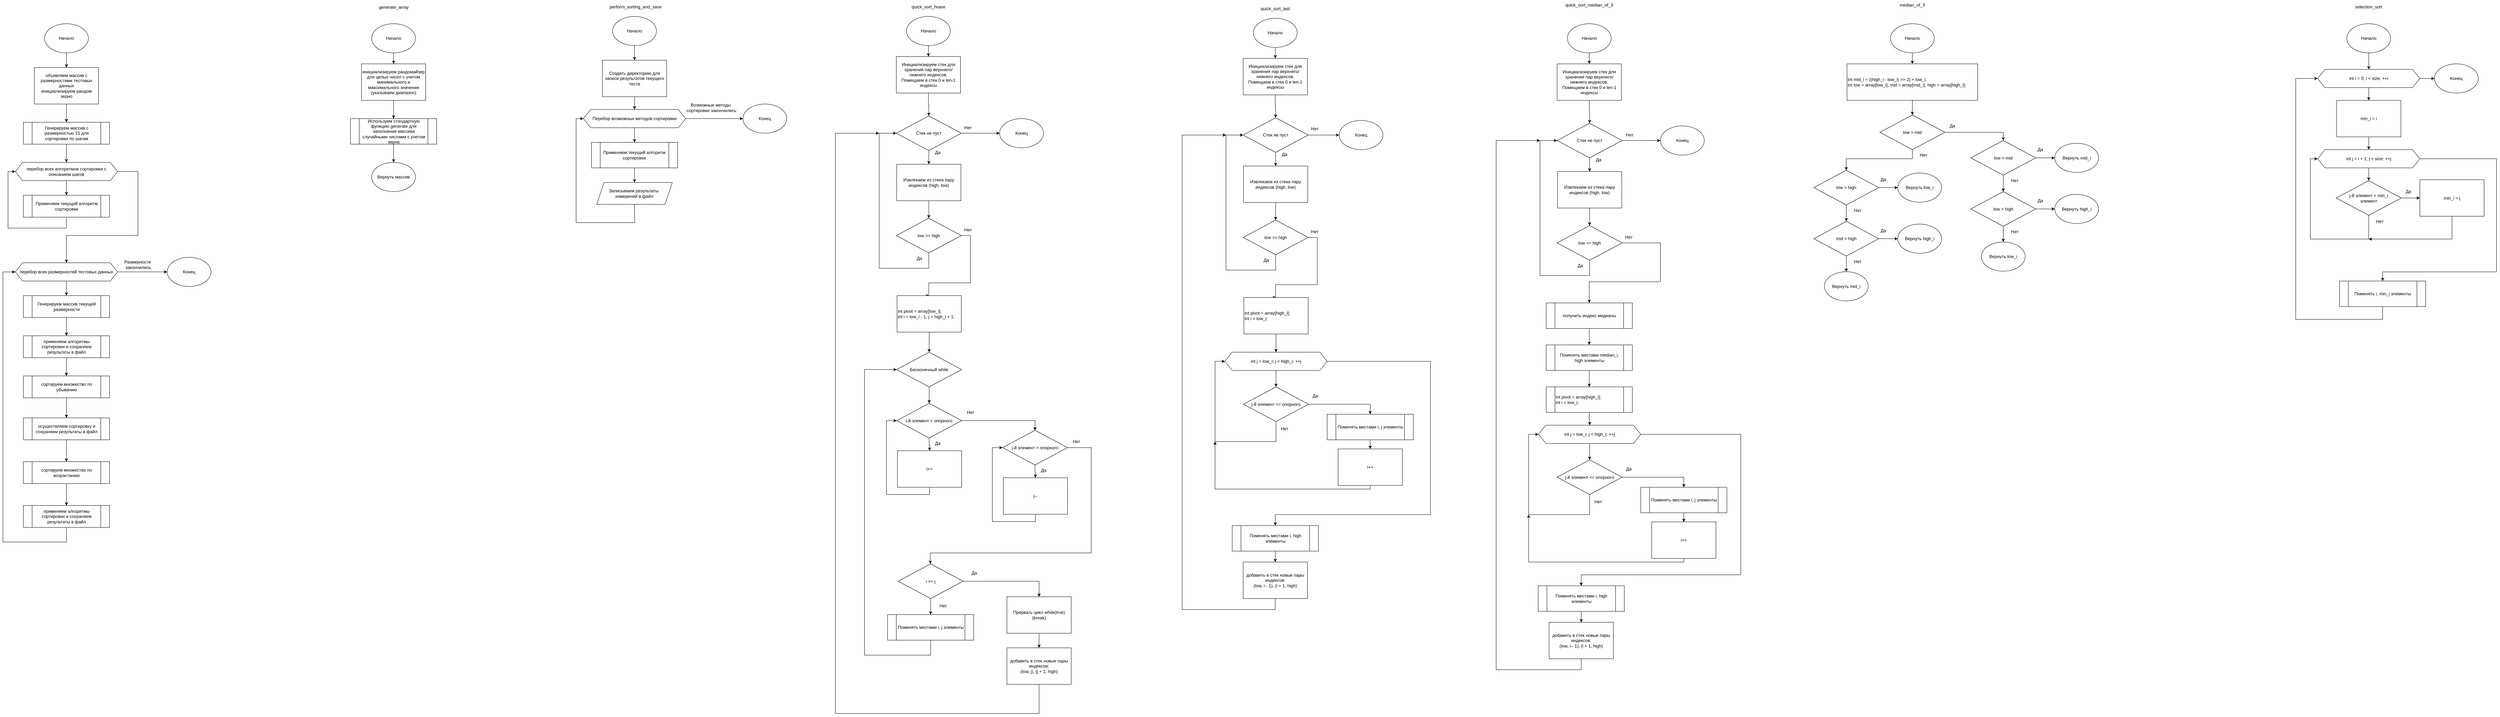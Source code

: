 <mxfile version="24.8.4">
  <diagram name="Страница — 1" id="8St4k04jl7ZQK03nlDWy">
    <mxGraphModel dx="1936" dy="1101" grid="1" gridSize="10" guides="1" tooltips="1" connect="1" arrows="1" fold="1" page="1" pageScale="1" pageWidth="827" pageHeight="1169" math="0" shadow="0">
      <root>
        <mxCell id="0" />
        <mxCell id="1" parent="0" />
        <mxCell id="-J7KAMG5AFS08Yon-naJ-1" value="" style="edgeStyle=orthogonalEdgeStyle;rounded=0;orthogonalLoop=1;jettySize=auto;html=1;" parent="1" source="-J7KAMG5AFS08Yon-naJ-2" target="-J7KAMG5AFS08Yon-naJ-4" edge="1">
          <mxGeometry relative="1" as="geometry" />
        </mxCell>
        <mxCell id="-J7KAMG5AFS08Yon-naJ-2" value="Начало" style="ellipse;whiteSpace=wrap;html=1;" parent="1" vertex="1">
          <mxGeometry x="354" y="100" width="120" height="80" as="geometry" />
        </mxCell>
        <mxCell id="-J7KAMG5AFS08Yon-naJ-21" value="" style="edgeStyle=orthogonalEdgeStyle;rounded=0;orthogonalLoop=1;jettySize=auto;html=1;" parent="1" source="-J7KAMG5AFS08Yon-naJ-4" target="-J7KAMG5AFS08Yon-naJ-19" edge="1">
          <mxGeometry relative="1" as="geometry" />
        </mxCell>
        <mxCell id="-J7KAMG5AFS08Yon-naJ-4" value="объявляем массив с размерностями тестовых данных&lt;div&gt;инициализируем рандом зерно&lt;/div&gt;" style="rounded=0;whiteSpace=wrap;html=1;" parent="1" vertex="1">
          <mxGeometry x="326" y="220" width="176" height="100" as="geometry" />
        </mxCell>
        <mxCell id="-J7KAMG5AFS08Yon-naJ-5" value="" style="edgeStyle=orthogonalEdgeStyle;rounded=0;orthogonalLoop=1;jettySize=auto;html=1;" parent="1" source="-J7KAMG5AFS08Yon-naJ-7" target="-J7KAMG5AFS08Yon-naJ-9" edge="1">
          <mxGeometry relative="1" as="geometry" />
        </mxCell>
        <mxCell id="-J7KAMG5AFS08Yon-naJ-6" style="edgeStyle=orthogonalEdgeStyle;rounded=0;orthogonalLoop=1;jettySize=auto;html=1;" parent="1" source="-J7KAMG5AFS08Yon-naJ-7" target="-J7KAMG5AFS08Yon-naJ-16" edge="1">
          <mxGeometry relative="1" as="geometry" />
        </mxCell>
        <mxCell id="-J7KAMG5AFS08Yon-naJ-7" value="перебор всех размерностей тестовых данных" style="shape=hexagon;perimeter=hexagonPerimeter2;whiteSpace=wrap;html=1;fixedSize=1;" parent="1" vertex="1">
          <mxGeometry x="274" y="755" width="280" height="50" as="geometry" />
        </mxCell>
        <mxCell id="-J7KAMG5AFS08Yon-naJ-8" value="" style="edgeStyle=orthogonalEdgeStyle;rounded=0;orthogonalLoop=1;jettySize=auto;html=1;" parent="1" source="-J7KAMG5AFS08Yon-naJ-9" target="-J7KAMG5AFS08Yon-naJ-11" edge="1">
          <mxGeometry relative="1" as="geometry" />
        </mxCell>
        <mxCell id="-J7KAMG5AFS08Yon-naJ-9" value="Генерируем массив текущей размерности" style="shape=process;whiteSpace=wrap;html=1;backgroundOutline=1;" parent="1" vertex="1">
          <mxGeometry x="296" y="845" width="236" height="60" as="geometry" />
        </mxCell>
        <mxCell id="-J7KAMG5AFS08Yon-naJ-10" value="" style="edgeStyle=orthogonalEdgeStyle;rounded=0;orthogonalLoop=1;jettySize=auto;html=1;" parent="1" source="-J7KAMG5AFS08Yon-naJ-11" target="-J7KAMG5AFS08Yon-naJ-13" edge="1">
          <mxGeometry relative="1" as="geometry" />
        </mxCell>
        <mxCell id="-J7KAMG5AFS08Yon-naJ-11" value="применяем алгоритмы сортировки и сохраняем результаты в файл" style="shape=process;whiteSpace=wrap;html=1;backgroundOutline=1;" parent="1" vertex="1">
          <mxGeometry x="296" y="955" width="236" height="60" as="geometry" />
        </mxCell>
        <mxCell id="-J7KAMG5AFS08Yon-naJ-30" value="" style="edgeStyle=orthogonalEdgeStyle;rounded=0;orthogonalLoop=1;jettySize=auto;html=1;" parent="1" source="-J7KAMG5AFS08Yon-naJ-13" target="-J7KAMG5AFS08Yon-naJ-28" edge="1">
          <mxGeometry relative="1" as="geometry" />
        </mxCell>
        <mxCell id="-J7KAMG5AFS08Yon-naJ-13" value="сортируем множество по убыванию" style="shape=process;whiteSpace=wrap;html=1;backgroundOutline=1;" parent="1" vertex="1">
          <mxGeometry x="296" y="1065" width="236" height="60" as="geometry" />
        </mxCell>
        <mxCell id="-J7KAMG5AFS08Yon-naJ-16" value="Конец" style="ellipse;whiteSpace=wrap;html=1;" parent="1" vertex="1">
          <mxGeometry x="690" y="740" width="120" height="80" as="geometry" />
        </mxCell>
        <mxCell id="-J7KAMG5AFS08Yon-naJ-17" value="Размерности&amp;nbsp;&lt;div&gt;закончились&lt;/div&gt;" style="text;html=1;align=center;verticalAlign=middle;resizable=0;points=[];autosize=1;strokeColor=none;fillColor=none;" parent="1" vertex="1">
          <mxGeometry x="560" y="740" width="100" height="40" as="geometry" />
        </mxCell>
        <mxCell id="-J7KAMG5AFS08Yon-naJ-23" value="" style="edgeStyle=orthogonalEdgeStyle;rounded=0;orthogonalLoop=1;jettySize=auto;html=1;" parent="1" source="-J7KAMG5AFS08Yon-naJ-19" target="-J7KAMG5AFS08Yon-naJ-22" edge="1">
          <mxGeometry relative="1" as="geometry" />
        </mxCell>
        <mxCell id="-J7KAMG5AFS08Yon-naJ-19" value="Генерируем массив c размерностью 15 для сортировки по шагам" style="shape=process;whiteSpace=wrap;html=1;backgroundOutline=1;" parent="1" vertex="1">
          <mxGeometry x="296" y="370" width="236" height="60" as="geometry" />
        </mxCell>
        <mxCell id="-J7KAMG5AFS08Yon-naJ-25" value="" style="edgeStyle=orthogonalEdgeStyle;rounded=0;orthogonalLoop=1;jettySize=auto;html=1;" parent="1" source="-J7KAMG5AFS08Yon-naJ-22" target="-J7KAMG5AFS08Yon-naJ-24" edge="1">
          <mxGeometry relative="1" as="geometry" />
        </mxCell>
        <mxCell id="-J7KAMG5AFS08Yon-naJ-27" style="edgeStyle=orthogonalEdgeStyle;rounded=0;orthogonalLoop=1;jettySize=auto;html=1;entryX=0.5;entryY=0;entryDx=0;entryDy=0;" parent="1" source="-J7KAMG5AFS08Yon-naJ-22" target="-J7KAMG5AFS08Yon-naJ-7" edge="1">
          <mxGeometry relative="1" as="geometry">
            <Array as="points">
              <mxPoint x="610" y="505" />
              <mxPoint x="610" y="680" />
              <mxPoint x="414" y="680" />
              <mxPoint x="414" y="755" />
            </Array>
          </mxGeometry>
        </mxCell>
        <mxCell id="-J7KAMG5AFS08Yon-naJ-22" value="перебор всех алгоритмов сортировки с описанием шагов" style="shape=hexagon;perimeter=hexagonPerimeter2;whiteSpace=wrap;html=1;fixedSize=1;" parent="1" vertex="1">
          <mxGeometry x="274" y="480" width="280" height="50" as="geometry" />
        </mxCell>
        <mxCell id="-J7KAMG5AFS08Yon-naJ-26" style="edgeStyle=orthogonalEdgeStyle;rounded=0;orthogonalLoop=1;jettySize=auto;html=1;entryX=0;entryY=0.5;entryDx=0;entryDy=0;" parent="1" source="-J7KAMG5AFS08Yon-naJ-24" target="-J7KAMG5AFS08Yon-naJ-22" edge="1">
          <mxGeometry relative="1" as="geometry">
            <Array as="points">
              <mxPoint x="414" y="660" />
              <mxPoint x="254" y="660" />
              <mxPoint x="254" y="505" />
            </Array>
          </mxGeometry>
        </mxCell>
        <mxCell id="-J7KAMG5AFS08Yon-naJ-24" value="Применяем текущий алгоритм сортировки" style="shape=process;whiteSpace=wrap;html=1;backgroundOutline=1;" parent="1" vertex="1">
          <mxGeometry x="296" y="570" width="236" height="60" as="geometry" />
        </mxCell>
        <mxCell id="-J7KAMG5AFS08Yon-naJ-32" value="" style="edgeStyle=orthogonalEdgeStyle;rounded=0;orthogonalLoop=1;jettySize=auto;html=1;" parent="1" source="-J7KAMG5AFS08Yon-naJ-28" target="-J7KAMG5AFS08Yon-naJ-29" edge="1">
          <mxGeometry relative="1" as="geometry" />
        </mxCell>
        <mxCell id="-J7KAMG5AFS08Yon-naJ-28" value="осуществляем сортировку и сохраняем результаты в файл" style="shape=process;whiteSpace=wrap;html=1;backgroundOutline=1;" parent="1" vertex="1">
          <mxGeometry x="296" y="1180" width="236" height="60" as="geometry" />
        </mxCell>
        <mxCell id="-J7KAMG5AFS08Yon-naJ-34" value="" style="edgeStyle=orthogonalEdgeStyle;rounded=0;orthogonalLoop=1;jettySize=auto;html=1;" parent="1" source="-J7KAMG5AFS08Yon-naJ-29" target="-J7KAMG5AFS08Yon-naJ-33" edge="1">
          <mxGeometry relative="1" as="geometry" />
        </mxCell>
        <mxCell id="-J7KAMG5AFS08Yon-naJ-29" value="сортируем множество по возрастанию" style="shape=process;whiteSpace=wrap;html=1;backgroundOutline=1;" parent="1" vertex="1">
          <mxGeometry x="296" y="1300" width="236" height="60" as="geometry" />
        </mxCell>
        <mxCell id="-J7KAMG5AFS08Yon-naJ-35" style="edgeStyle=orthogonalEdgeStyle;rounded=0;orthogonalLoop=1;jettySize=auto;html=1;entryX=0;entryY=0.5;entryDx=0;entryDy=0;" parent="1" source="-J7KAMG5AFS08Yon-naJ-33" target="-J7KAMG5AFS08Yon-naJ-7" edge="1">
          <mxGeometry relative="1" as="geometry">
            <Array as="points">
              <mxPoint x="414" y="1520" />
              <mxPoint x="240" y="1520" />
              <mxPoint x="240" y="780" />
            </Array>
          </mxGeometry>
        </mxCell>
        <mxCell id="-J7KAMG5AFS08Yon-naJ-33" value="применяем алгоритмы сортировки и сохраняем результаты в файл" style="shape=process;whiteSpace=wrap;html=1;backgroundOutline=1;" parent="1" vertex="1">
          <mxGeometry x="296" y="1420" width="236" height="60" as="geometry" />
        </mxCell>
        <mxCell id="wjAHZ8HdF4BPP9_hHngu-1" value="" style="edgeStyle=orthogonalEdgeStyle;rounded=0;orthogonalLoop=1;jettySize=auto;html=1;" parent="1" source="wjAHZ8HdF4BPP9_hHngu-2" target="wjAHZ8HdF4BPP9_hHngu-5" edge="1">
          <mxGeometry relative="1" as="geometry" />
        </mxCell>
        <mxCell id="wjAHZ8HdF4BPP9_hHngu-2" value="Начало" style="ellipse;whiteSpace=wrap;html=1;" parent="1" vertex="1">
          <mxGeometry x="1250" y="100" width="120" height="80" as="geometry" />
        </mxCell>
        <mxCell id="wjAHZ8HdF4BPP9_hHngu-3" value="generate_array" style="text;html=1;align=center;verticalAlign=middle;resizable=0;points=[];autosize=1;strokeColor=none;fillColor=none;" parent="1" vertex="1">
          <mxGeometry x="1260" y="40" width="100" height="30" as="geometry" />
        </mxCell>
        <mxCell id="wjAHZ8HdF4BPP9_hHngu-4" value="" style="edgeStyle=orthogonalEdgeStyle;rounded=0;orthogonalLoop=1;jettySize=auto;html=1;" parent="1" source="wjAHZ8HdF4BPP9_hHngu-5" target="wjAHZ8HdF4BPP9_hHngu-7" edge="1">
          <mxGeometry relative="1" as="geometry" />
        </mxCell>
        <mxCell id="wjAHZ8HdF4BPP9_hHngu-5" value="инициализируем рандомайзер для целых чисел с учетом минимального и максимального значения (указываем диапазон)" style="rounded=0;whiteSpace=wrap;html=1;" parent="1" vertex="1">
          <mxGeometry x="1222" y="210" width="176" height="100" as="geometry" />
        </mxCell>
        <mxCell id="wjAHZ8HdF4BPP9_hHngu-6" value="" style="edgeStyle=orthogonalEdgeStyle;rounded=0;orthogonalLoop=1;jettySize=auto;html=1;" parent="1" source="wjAHZ8HdF4BPP9_hHngu-7" target="wjAHZ8HdF4BPP9_hHngu-8" edge="1">
          <mxGeometry relative="1" as="geometry" />
        </mxCell>
        <mxCell id="wjAHZ8HdF4BPP9_hHngu-7" value="Используем стандартную функцию generate для заполнения массива случайными числами с учетом зерна" style="shape=process;whiteSpace=wrap;html=1;backgroundOutline=1;" parent="1" vertex="1">
          <mxGeometry x="1192" y="360" width="236" height="70" as="geometry" />
        </mxCell>
        <mxCell id="wjAHZ8HdF4BPP9_hHngu-8" value="Вернуть массив" style="ellipse;whiteSpace=wrap;html=1;" parent="1" vertex="1">
          <mxGeometry x="1250" y="480" width="120" height="80" as="geometry" />
        </mxCell>
        <mxCell id="wjAHZ8HdF4BPP9_hHngu-35" value="" style="edgeStyle=orthogonalEdgeStyle;rounded=0;orthogonalLoop=1;jettySize=auto;html=1;" parent="1" source="wjAHZ8HdF4BPP9_hHngu-10" target="wjAHZ8HdF4BPP9_hHngu-15" edge="1">
          <mxGeometry relative="1" as="geometry" />
        </mxCell>
        <mxCell id="wjAHZ8HdF4BPP9_hHngu-10" value="Начало" style="ellipse;whiteSpace=wrap;html=1;" parent="1" vertex="1">
          <mxGeometry x="1909.96" y="80" width="120" height="80" as="geometry" />
        </mxCell>
        <mxCell id="wjAHZ8HdF4BPP9_hHngu-11" value="perform_sorting_and_save" style="text;whiteSpace=wrap;align=center;" parent="1" vertex="1">
          <mxGeometry x="1878" y="40" width="190" height="40" as="geometry" />
        </mxCell>
        <mxCell id="wjAHZ8HdF4BPP9_hHngu-14" value="" style="edgeStyle=orthogonalEdgeStyle;rounded=0;orthogonalLoop=1;jettySize=auto;html=1;" parent="1" source="wjAHZ8HdF4BPP9_hHngu-15" target="wjAHZ8HdF4BPP9_hHngu-18" edge="1">
          <mxGeometry relative="1" as="geometry" />
        </mxCell>
        <mxCell id="wjAHZ8HdF4BPP9_hHngu-15" value="Создать директорию для записи результатов текущего теста" style="rounded=0;whiteSpace=wrap;html=1;" parent="1" vertex="1">
          <mxGeometry x="1881.96" y="200" width="176" height="100" as="geometry" />
        </mxCell>
        <mxCell id="wjAHZ8HdF4BPP9_hHngu-17" style="edgeStyle=orthogonalEdgeStyle;rounded=0;orthogonalLoop=1;jettySize=auto;html=1;" parent="1" source="wjAHZ8HdF4BPP9_hHngu-18" target="wjAHZ8HdF4BPP9_hHngu-31" edge="1">
          <mxGeometry relative="1" as="geometry" />
        </mxCell>
        <mxCell id="wjAHZ8HdF4BPP9_hHngu-33" value="" style="edgeStyle=orthogonalEdgeStyle;rounded=0;orthogonalLoop=1;jettySize=auto;html=1;" parent="1" source="wjAHZ8HdF4BPP9_hHngu-18" target="wjAHZ8HdF4BPP9_hHngu-27" edge="1">
          <mxGeometry relative="1" as="geometry" />
        </mxCell>
        <mxCell id="wjAHZ8HdF4BPP9_hHngu-18" value="Перебор возможных методов сортировки" style="shape=hexagon;perimeter=hexagonPerimeter2;whiteSpace=wrap;html=1;fixedSize=1;" parent="1" vertex="1">
          <mxGeometry x="1829.96" y="335" width="280" height="50" as="geometry" />
        </mxCell>
        <mxCell id="wjAHZ8HdF4BPP9_hHngu-26" value="" style="edgeStyle=orthogonalEdgeStyle;rounded=0;orthogonalLoop=1;jettySize=auto;html=1;" parent="1" source="wjAHZ8HdF4BPP9_hHngu-27" target="wjAHZ8HdF4BPP9_hHngu-29" edge="1">
          <mxGeometry relative="1" as="geometry" />
        </mxCell>
        <mxCell id="wjAHZ8HdF4BPP9_hHngu-27" value="Применяем текущий алгоритм сортировки" style="shape=process;whiteSpace=wrap;html=1;backgroundOutline=1;" parent="1" vertex="1">
          <mxGeometry x="1851.96" y="425" width="236" height="70" as="geometry" />
        </mxCell>
        <mxCell id="wjAHZ8HdF4BPP9_hHngu-34" style="edgeStyle=orthogonalEdgeStyle;rounded=0;orthogonalLoop=1;jettySize=auto;html=1;entryX=0;entryY=0.5;entryDx=0;entryDy=0;" parent="1" source="wjAHZ8HdF4BPP9_hHngu-29" target="wjAHZ8HdF4BPP9_hHngu-18" edge="1">
          <mxGeometry relative="1" as="geometry">
            <Array as="points">
              <mxPoint x="1969.96" y="645" />
              <mxPoint x="1809.96" y="645" />
              <mxPoint x="1809.96" y="360" />
            </Array>
          </mxGeometry>
        </mxCell>
        <mxCell id="wjAHZ8HdF4BPP9_hHngu-29" value="Записываем результаты&amp;nbsp;&lt;div&gt;измерений в файл&lt;br&gt;&lt;/div&gt;" style="shape=parallelogram;perimeter=parallelogramPerimeter;whiteSpace=wrap;html=1;fixedSize=1;" parent="1" vertex="1">
          <mxGeometry x="1866.46" y="535" width="207" height="60" as="geometry" />
        </mxCell>
        <mxCell id="wjAHZ8HdF4BPP9_hHngu-31" value="Конец" style="ellipse;whiteSpace=wrap;html=1;" parent="1" vertex="1">
          <mxGeometry x="2266.96" y="320" width="120" height="80" as="geometry" />
        </mxCell>
        <mxCell id="wjAHZ8HdF4BPP9_hHngu-32" value="Возможные методы&amp;nbsp;&lt;div&gt;сортировки закончились&lt;/div&gt;" style="text;html=1;align=center;verticalAlign=middle;resizable=0;points=[];autosize=1;strokeColor=none;fillColor=none;" parent="1" vertex="1">
          <mxGeometry x="2100" y="310" width="160" height="40" as="geometry" />
        </mxCell>
        <mxCell id="wjAHZ8HdF4BPP9_hHngu-43" value="quick_sort_hoare" style="text;whiteSpace=wrap;align=center;" parent="1" vertex="1">
          <mxGeometry x="2680" y="40" width="190" height="40" as="geometry" />
        </mxCell>
        <mxCell id="wjAHZ8HdF4BPP9_hHngu-47" value="" style="edgeStyle=orthogonalEdgeStyle;rounded=0;orthogonalLoop=1;jettySize=auto;html=1;" parent="1" source="wjAHZ8HdF4BPP9_hHngu-44" target="wjAHZ8HdF4BPP9_hHngu-45" edge="1">
          <mxGeometry relative="1" as="geometry" />
        </mxCell>
        <mxCell id="wjAHZ8HdF4BPP9_hHngu-44" value="Начало" style="ellipse;whiteSpace=wrap;html=1;" parent="1" vertex="1">
          <mxGeometry x="2715" y="80" width="120" height="80" as="geometry" />
        </mxCell>
        <mxCell id="wjAHZ8HdF4BPP9_hHngu-49" value="" style="edgeStyle=orthogonalEdgeStyle;rounded=0;orthogonalLoop=1;jettySize=auto;html=1;" parent="1" source="wjAHZ8HdF4BPP9_hHngu-45" target="wjAHZ8HdF4BPP9_hHngu-48" edge="1">
          <mxGeometry relative="1" as="geometry" />
        </mxCell>
        <mxCell id="wjAHZ8HdF4BPP9_hHngu-45" value="Инициализируем стек для хранения пар верхнего/нижнего индексов.&lt;div&gt;Помещаем в стек 0 и len-1 индексы&lt;/div&gt;" style="rounded=0;whiteSpace=wrap;html=1;" parent="1" vertex="1">
          <mxGeometry x="2687" y="190" width="176" height="100" as="geometry" />
        </mxCell>
        <mxCell id="wjAHZ8HdF4BPP9_hHngu-51" value="" style="edgeStyle=orthogonalEdgeStyle;rounded=0;orthogonalLoop=1;jettySize=auto;html=1;" parent="1" source="wjAHZ8HdF4BPP9_hHngu-48" target="wjAHZ8HdF4BPP9_hHngu-50" edge="1">
          <mxGeometry relative="1" as="geometry" />
        </mxCell>
        <mxCell id="wjAHZ8HdF4BPP9_hHngu-207" value="" style="edgeStyle=orthogonalEdgeStyle;rounded=0;orthogonalLoop=1;jettySize=auto;html=1;" parent="1" source="wjAHZ8HdF4BPP9_hHngu-48" target="wjAHZ8HdF4BPP9_hHngu-206" edge="1">
          <mxGeometry relative="1" as="geometry" />
        </mxCell>
        <mxCell id="wjAHZ8HdF4BPP9_hHngu-48" value="Стек не пуст" style="rhombus;whiteSpace=wrap;html=1;" parent="1" vertex="1">
          <mxGeometry x="2687" y="352.5" width="178" height="95" as="geometry" />
        </mxCell>
        <mxCell id="wjAHZ8HdF4BPP9_hHngu-55" value="" style="edgeStyle=orthogonalEdgeStyle;rounded=0;orthogonalLoop=1;jettySize=auto;html=1;" parent="1" source="wjAHZ8HdF4BPP9_hHngu-50" target="wjAHZ8HdF4BPP9_hHngu-52" edge="1">
          <mxGeometry relative="1" as="geometry" />
        </mxCell>
        <mxCell id="wjAHZ8HdF4BPP9_hHngu-50" value="Извлекаем из стека пару индексов (high, low)" style="rounded=0;whiteSpace=wrap;html=1;" parent="1" vertex="1">
          <mxGeometry x="2688" y="485" width="176" height="100" as="geometry" />
        </mxCell>
        <mxCell id="wjAHZ8HdF4BPP9_hHngu-53" style="edgeStyle=orthogonalEdgeStyle;rounded=0;orthogonalLoop=1;jettySize=auto;html=1;entryX=0;entryY=0.5;entryDx=0;entryDy=0;" parent="1" source="wjAHZ8HdF4BPP9_hHngu-52" target="wjAHZ8HdF4BPP9_hHngu-48" edge="1">
          <mxGeometry relative="1" as="geometry">
            <Array as="points">
              <mxPoint x="2776" y="770" />
              <mxPoint x="2640" y="770" />
              <mxPoint x="2640" y="400" />
            </Array>
          </mxGeometry>
        </mxCell>
        <mxCell id="wjAHZ8HdF4BPP9_hHngu-56" style="edgeStyle=orthogonalEdgeStyle;rounded=0;orthogonalLoop=1;jettySize=auto;html=1;entryX=0.5;entryY=0;entryDx=0;entryDy=0;" parent="1" source="wjAHZ8HdF4BPP9_hHngu-52" target="wjAHZ8HdF4BPP9_hHngu-58" edge="1">
          <mxGeometry relative="1" as="geometry">
            <mxPoint x="2776" y="850" as="targetPoint" />
            <Array as="points">
              <mxPoint x="2890" y="680" />
              <mxPoint x="2890" y="810" />
              <mxPoint x="2776" y="810" />
            </Array>
          </mxGeometry>
        </mxCell>
        <mxCell id="wjAHZ8HdF4BPP9_hHngu-52" value="low &amp;gt;= high" style="rhombus;whiteSpace=wrap;html=1;" parent="1" vertex="1">
          <mxGeometry x="2687" y="633" width="178" height="95" as="geometry" />
        </mxCell>
        <mxCell id="wjAHZ8HdF4BPP9_hHngu-54" value="Да" style="text;html=1;align=center;verticalAlign=middle;resizable=0;points=[];autosize=1;strokeColor=none;fillColor=none;" parent="1" vertex="1">
          <mxGeometry x="2730" y="728" width="40" height="30" as="geometry" />
        </mxCell>
        <mxCell id="wjAHZ8HdF4BPP9_hHngu-57" value="Нет" style="text;html=1;align=center;verticalAlign=middle;resizable=0;points=[];autosize=1;strokeColor=none;fillColor=none;" parent="1" vertex="1">
          <mxGeometry x="2863" y="650" width="40" height="30" as="geometry" />
        </mxCell>
        <mxCell id="wjAHZ8HdF4BPP9_hHngu-61" value="" style="edgeStyle=orthogonalEdgeStyle;rounded=0;orthogonalLoop=1;jettySize=auto;html=1;" parent="1" source="wjAHZ8HdF4BPP9_hHngu-58" target="wjAHZ8HdF4BPP9_hHngu-60" edge="1">
          <mxGeometry relative="1" as="geometry" />
        </mxCell>
        <mxCell id="wjAHZ8HdF4BPP9_hHngu-58" value="&lt;div&gt;int pivot = array[low_i];&lt;/div&gt;&lt;div&gt;int i = low_i - 1, j = high_i + 1;&lt;/div&gt;" style="rounded=0;whiteSpace=wrap;html=1;align=left;" parent="1" vertex="1">
          <mxGeometry x="2689" y="845" width="176" height="100" as="geometry" />
        </mxCell>
        <mxCell id="wjAHZ8HdF4BPP9_hHngu-59" value="Да" style="text;html=1;align=center;verticalAlign=middle;resizable=0;points=[];autosize=1;strokeColor=none;fillColor=none;" parent="1" vertex="1">
          <mxGeometry x="2780" y="438" width="40" height="30" as="geometry" />
        </mxCell>
        <mxCell id="wjAHZ8HdF4BPP9_hHngu-68" value="" style="edgeStyle=orthogonalEdgeStyle;rounded=0;orthogonalLoop=1;jettySize=auto;html=1;" parent="1" source="wjAHZ8HdF4BPP9_hHngu-60" target="wjAHZ8HdF4BPP9_hHngu-62" edge="1">
          <mxGeometry relative="1" as="geometry" />
        </mxCell>
        <mxCell id="wjAHZ8HdF4BPP9_hHngu-60" value="Бесконечный while" style="rhombus;whiteSpace=wrap;html=1;" parent="1" vertex="1">
          <mxGeometry x="2688" y="1000" width="178" height="95" as="geometry" />
        </mxCell>
        <mxCell id="wjAHZ8HdF4BPP9_hHngu-65" value="" style="edgeStyle=orthogonalEdgeStyle;rounded=0;orthogonalLoop=1;jettySize=auto;html=1;" parent="1" source="wjAHZ8HdF4BPP9_hHngu-62" target="wjAHZ8HdF4BPP9_hHngu-64" edge="1">
          <mxGeometry relative="1" as="geometry" />
        </mxCell>
        <mxCell id="wjAHZ8HdF4BPP9_hHngu-75" style="edgeStyle=orthogonalEdgeStyle;rounded=0;orthogonalLoop=1;jettySize=auto;html=1;entryX=0.5;entryY=0;entryDx=0;entryDy=0;" parent="1" source="wjAHZ8HdF4BPP9_hHngu-62" target="wjAHZ8HdF4BPP9_hHngu-71" edge="1">
          <mxGeometry relative="1" as="geometry" />
        </mxCell>
        <mxCell id="wjAHZ8HdF4BPP9_hHngu-62" value="i-й элемент &amp;lt; опорного" style="rhombus;whiteSpace=wrap;html=1;" parent="1" vertex="1">
          <mxGeometry x="2688" y="1140" width="178" height="95" as="geometry" />
        </mxCell>
        <mxCell id="wjAHZ8HdF4BPP9_hHngu-66" style="edgeStyle=orthogonalEdgeStyle;rounded=0;orthogonalLoop=1;jettySize=auto;html=1;entryX=0;entryY=0.5;entryDx=0;entryDy=0;" parent="1" source="wjAHZ8HdF4BPP9_hHngu-64" target="wjAHZ8HdF4BPP9_hHngu-62" edge="1">
          <mxGeometry relative="1" as="geometry">
            <Array as="points">
              <mxPoint x="2778" y="1390" />
              <mxPoint x="2660" y="1390" />
              <mxPoint x="2660" y="1188" />
            </Array>
          </mxGeometry>
        </mxCell>
        <mxCell id="wjAHZ8HdF4BPP9_hHngu-64" value="i++" style="rounded=0;whiteSpace=wrap;html=1;" parent="1" vertex="1">
          <mxGeometry x="2690" y="1270" width="176" height="100" as="geometry" />
        </mxCell>
        <mxCell id="wjAHZ8HdF4BPP9_hHngu-67" value="Да" style="text;html=1;align=center;verticalAlign=middle;resizable=0;points=[];autosize=1;strokeColor=none;fillColor=none;" parent="1" vertex="1">
          <mxGeometry x="2780" y="1235" width="40" height="30" as="geometry" />
        </mxCell>
        <mxCell id="wjAHZ8HdF4BPP9_hHngu-70" value="" style="edgeStyle=orthogonalEdgeStyle;rounded=0;orthogonalLoop=1;jettySize=auto;html=1;" parent="1" source="wjAHZ8HdF4BPP9_hHngu-71" target="wjAHZ8HdF4BPP9_hHngu-73" edge="1">
          <mxGeometry relative="1" as="geometry" />
        </mxCell>
        <mxCell id="wjAHZ8HdF4BPP9_hHngu-78" style="edgeStyle=orthogonalEdgeStyle;rounded=0;orthogonalLoop=1;jettySize=auto;html=1;" parent="1" source="wjAHZ8HdF4BPP9_hHngu-71" edge="1">
          <mxGeometry relative="1" as="geometry">
            <mxPoint x="2780" y="1580" as="targetPoint" />
            <Array as="points">
              <mxPoint x="3221" y="1262" />
              <mxPoint x="3221" y="1550" />
            </Array>
          </mxGeometry>
        </mxCell>
        <mxCell id="wjAHZ8HdF4BPP9_hHngu-71" value="j-й элемент &amp;gt; опорного" style="rhombus;whiteSpace=wrap;html=1;" parent="1" vertex="1">
          <mxGeometry x="2978" y="1214" width="178" height="95" as="geometry" />
        </mxCell>
        <mxCell id="wjAHZ8HdF4BPP9_hHngu-72" style="edgeStyle=orthogonalEdgeStyle;rounded=0;orthogonalLoop=1;jettySize=auto;html=1;entryX=0;entryY=0.5;entryDx=0;entryDy=0;" parent="1" source="wjAHZ8HdF4BPP9_hHngu-73" target="wjAHZ8HdF4BPP9_hHngu-71" edge="1">
          <mxGeometry relative="1" as="geometry">
            <Array as="points">
              <mxPoint x="3068" y="1464" />
              <mxPoint x="2950" y="1464" />
              <mxPoint x="2950" y="1262" />
            </Array>
          </mxGeometry>
        </mxCell>
        <mxCell id="wjAHZ8HdF4BPP9_hHngu-73" value="j--" style="rounded=0;whiteSpace=wrap;html=1;" parent="1" vertex="1">
          <mxGeometry x="2980" y="1344" width="176" height="100" as="geometry" />
        </mxCell>
        <mxCell id="wjAHZ8HdF4BPP9_hHngu-74" value="Да" style="text;html=1;align=center;verticalAlign=middle;resizable=0;points=[];autosize=1;strokeColor=none;fillColor=none;" parent="1" vertex="1">
          <mxGeometry x="3070" y="1309" width="40" height="30" as="geometry" />
        </mxCell>
        <mxCell id="wjAHZ8HdF4BPP9_hHngu-76" value="Нет" style="text;html=1;align=center;verticalAlign=middle;resizable=0;points=[];autosize=1;strokeColor=none;fillColor=none;" parent="1" vertex="1">
          <mxGeometry x="2870" y="1150" width="40" height="30" as="geometry" />
        </mxCell>
        <mxCell id="wjAHZ8HdF4BPP9_hHngu-77" value="Нет" style="text;html=1;align=center;verticalAlign=middle;resizable=0;points=[];autosize=1;strokeColor=none;fillColor=none;" parent="1" vertex="1">
          <mxGeometry x="3160" y="1230" width="40" height="30" as="geometry" />
        </mxCell>
        <mxCell id="wjAHZ8HdF4BPP9_hHngu-81" value="" style="edgeStyle=orthogonalEdgeStyle;rounded=0;orthogonalLoop=1;jettySize=auto;html=1;entryX=0.5;entryY=0;entryDx=0;entryDy=0;" parent="1" source="wjAHZ8HdF4BPP9_hHngu-79" target="wjAHZ8HdF4BPP9_hHngu-80" edge="1">
          <mxGeometry relative="1" as="geometry" />
        </mxCell>
        <mxCell id="wjAHZ8HdF4BPP9_hHngu-85" value="" style="edgeStyle=orthogonalEdgeStyle;rounded=0;orthogonalLoop=1;jettySize=auto;html=1;" parent="1" source="wjAHZ8HdF4BPP9_hHngu-79" target="wjAHZ8HdF4BPP9_hHngu-84" edge="1">
          <mxGeometry relative="1" as="geometry" />
        </mxCell>
        <mxCell id="wjAHZ8HdF4BPP9_hHngu-79" value="i &amp;gt;= j" style="rhombus;whiteSpace=wrap;html=1;" parent="1" vertex="1">
          <mxGeometry x="2692" y="1580" width="178" height="95" as="geometry" />
        </mxCell>
        <mxCell id="wjAHZ8HdF4BPP9_hHngu-89" value="" style="edgeStyle=orthogonalEdgeStyle;rounded=0;orthogonalLoop=1;jettySize=auto;html=1;" parent="1" source="wjAHZ8HdF4BPP9_hHngu-80" target="wjAHZ8HdF4BPP9_hHngu-88" edge="1">
          <mxGeometry relative="1" as="geometry" />
        </mxCell>
        <mxCell id="wjAHZ8HdF4BPP9_hHngu-80" value="Прервать цикл while(true)&lt;div&gt;(break)&lt;/div&gt;" style="rounded=0;whiteSpace=wrap;html=1;" parent="1" vertex="1">
          <mxGeometry x="2990" y="1670" width="176" height="100" as="geometry" />
        </mxCell>
        <mxCell id="wjAHZ8HdF4BPP9_hHngu-82" value="Да" style="text;html=1;align=center;verticalAlign=middle;resizable=0;points=[];autosize=1;strokeColor=none;fillColor=none;" parent="1" vertex="1">
          <mxGeometry x="2880" y="1590" width="40" height="30" as="geometry" />
        </mxCell>
        <mxCell id="wjAHZ8HdF4BPP9_hHngu-87" style="edgeStyle=orthogonalEdgeStyle;rounded=0;orthogonalLoop=1;jettySize=auto;html=1;entryX=0;entryY=0.5;entryDx=0;entryDy=0;" parent="1" source="wjAHZ8HdF4BPP9_hHngu-84" target="wjAHZ8HdF4BPP9_hHngu-60" edge="1">
          <mxGeometry relative="1" as="geometry">
            <Array as="points">
              <mxPoint x="2781" y="1830" />
              <mxPoint x="2600" y="1830" />
              <mxPoint x="2600" y="1048" />
            </Array>
          </mxGeometry>
        </mxCell>
        <mxCell id="wjAHZ8HdF4BPP9_hHngu-84" value="Поменять местами i, j элементы" style="shape=process;whiteSpace=wrap;html=1;backgroundOutline=1;" parent="1" vertex="1">
          <mxGeometry x="2663" y="1719" width="236" height="70" as="geometry" />
        </mxCell>
        <mxCell id="wjAHZ8HdF4BPP9_hHngu-86" value="Нет" style="text;html=1;align=center;verticalAlign=middle;resizable=0;points=[];autosize=1;strokeColor=none;fillColor=none;" parent="1" vertex="1">
          <mxGeometry x="2795" y="1680" width="40" height="30" as="geometry" />
        </mxCell>
        <mxCell id="wjAHZ8HdF4BPP9_hHngu-90" style="edgeStyle=orthogonalEdgeStyle;rounded=0;orthogonalLoop=1;jettySize=auto;html=1;exitX=0.5;exitY=1;exitDx=0;exitDy=0;" parent="1" source="wjAHZ8HdF4BPP9_hHngu-88" edge="1">
          <mxGeometry relative="1" as="geometry">
            <mxPoint x="2640" y="400" as="targetPoint" />
            <Array as="points">
              <mxPoint x="3078" y="1990" />
              <mxPoint x="2520" y="1990" />
              <mxPoint x="2520" y="400" />
              <mxPoint x="2630" y="400" />
            </Array>
          </mxGeometry>
        </mxCell>
        <mxCell id="wjAHZ8HdF4BPP9_hHngu-88" value="добавить в стек новые пары индексов:&lt;div&gt;(low, j), (j + 1, high)&lt;/div&gt;" style="rounded=0;whiteSpace=wrap;html=1;" parent="1" vertex="1">
          <mxGeometry x="2990" y="1810" width="176" height="100" as="geometry" />
        </mxCell>
        <mxCell id="wjAHZ8HdF4BPP9_hHngu-91" value="quick_sort_last" style="text;whiteSpace=wrap;align=center;" parent="1" vertex="1">
          <mxGeometry x="3630" y="45" width="190" height="40" as="geometry" />
        </mxCell>
        <mxCell id="wjAHZ8HdF4BPP9_hHngu-92" value="" style="edgeStyle=orthogonalEdgeStyle;rounded=0;orthogonalLoop=1;jettySize=auto;html=1;" parent="1" source="wjAHZ8HdF4BPP9_hHngu-93" target="wjAHZ8HdF4BPP9_hHngu-95" edge="1">
          <mxGeometry relative="1" as="geometry" />
        </mxCell>
        <mxCell id="wjAHZ8HdF4BPP9_hHngu-93" value="Начало" style="ellipse;whiteSpace=wrap;html=1;" parent="1" vertex="1">
          <mxGeometry x="3665" y="85" width="120" height="80" as="geometry" />
        </mxCell>
        <mxCell id="wjAHZ8HdF4BPP9_hHngu-94" value="" style="edgeStyle=orthogonalEdgeStyle;rounded=0;orthogonalLoop=1;jettySize=auto;html=1;" parent="1" source="wjAHZ8HdF4BPP9_hHngu-95" target="wjAHZ8HdF4BPP9_hHngu-97" edge="1">
          <mxGeometry relative="1" as="geometry" />
        </mxCell>
        <mxCell id="wjAHZ8HdF4BPP9_hHngu-95" value="Инициализируем стек для хранения пар верхнего/нижнего индексов.&lt;div&gt;Помещаем в стек 0 и len-1 индексы&lt;/div&gt;" style="rounded=0;whiteSpace=wrap;html=1;" parent="1" vertex="1">
          <mxGeometry x="3637" y="195" width="176" height="100" as="geometry" />
        </mxCell>
        <mxCell id="wjAHZ8HdF4BPP9_hHngu-96" value="" style="edgeStyle=orthogonalEdgeStyle;rounded=0;orthogonalLoop=1;jettySize=auto;html=1;" parent="1" source="wjAHZ8HdF4BPP9_hHngu-97" target="wjAHZ8HdF4BPP9_hHngu-99" edge="1">
          <mxGeometry relative="1" as="geometry" />
        </mxCell>
        <mxCell id="wjAHZ8HdF4BPP9_hHngu-210" value="" style="edgeStyle=orthogonalEdgeStyle;rounded=0;orthogonalLoop=1;jettySize=auto;html=1;" parent="1" source="wjAHZ8HdF4BPP9_hHngu-97" target="wjAHZ8HdF4BPP9_hHngu-209" edge="1">
          <mxGeometry relative="1" as="geometry" />
        </mxCell>
        <mxCell id="wjAHZ8HdF4BPP9_hHngu-97" value="Стек не пуст" style="rhombus;whiteSpace=wrap;html=1;" parent="1" vertex="1">
          <mxGeometry x="3637" y="357.5" width="178" height="95" as="geometry" />
        </mxCell>
        <mxCell id="wjAHZ8HdF4BPP9_hHngu-98" value="" style="edgeStyle=orthogonalEdgeStyle;rounded=0;orthogonalLoop=1;jettySize=auto;html=1;" parent="1" source="wjAHZ8HdF4BPP9_hHngu-99" target="wjAHZ8HdF4BPP9_hHngu-102" edge="1">
          <mxGeometry relative="1" as="geometry" />
        </mxCell>
        <mxCell id="wjAHZ8HdF4BPP9_hHngu-99" value="Извлекаем из стека пару индексов (high, low)" style="rounded=0;whiteSpace=wrap;html=1;" parent="1" vertex="1">
          <mxGeometry x="3638" y="490" width="176" height="100" as="geometry" />
        </mxCell>
        <mxCell id="wjAHZ8HdF4BPP9_hHngu-100" style="edgeStyle=orthogonalEdgeStyle;rounded=0;orthogonalLoop=1;jettySize=auto;html=1;entryX=0;entryY=0.5;entryDx=0;entryDy=0;" parent="1" source="wjAHZ8HdF4BPP9_hHngu-102" target="wjAHZ8HdF4BPP9_hHngu-97" edge="1">
          <mxGeometry relative="1" as="geometry">
            <Array as="points">
              <mxPoint x="3726" y="775" />
              <mxPoint x="3590" y="775" />
              <mxPoint x="3590" y="405" />
            </Array>
          </mxGeometry>
        </mxCell>
        <mxCell id="wjAHZ8HdF4BPP9_hHngu-101" style="edgeStyle=orthogonalEdgeStyle;rounded=0;orthogonalLoop=1;jettySize=auto;html=1;entryX=0.5;entryY=0;entryDx=0;entryDy=0;" parent="1" source="wjAHZ8HdF4BPP9_hHngu-102" target="wjAHZ8HdF4BPP9_hHngu-106" edge="1">
          <mxGeometry relative="1" as="geometry">
            <mxPoint x="3726" y="855" as="targetPoint" />
            <Array as="points">
              <mxPoint x="3840" y="685" />
              <mxPoint x="3840" y="815" />
              <mxPoint x="3726" y="815" />
            </Array>
          </mxGeometry>
        </mxCell>
        <mxCell id="wjAHZ8HdF4BPP9_hHngu-102" value="low &amp;gt;= high" style="rhombus;whiteSpace=wrap;html=1;" parent="1" vertex="1">
          <mxGeometry x="3637" y="638" width="178" height="95" as="geometry" />
        </mxCell>
        <mxCell id="wjAHZ8HdF4BPP9_hHngu-103" value="Да" style="text;html=1;align=center;verticalAlign=middle;resizable=0;points=[];autosize=1;strokeColor=none;fillColor=none;" parent="1" vertex="1">
          <mxGeometry x="3680" y="733" width="40" height="30" as="geometry" />
        </mxCell>
        <mxCell id="wjAHZ8HdF4BPP9_hHngu-104" value="Нет" style="text;html=1;align=center;verticalAlign=middle;resizable=0;points=[];autosize=1;strokeColor=none;fillColor=none;" parent="1" vertex="1">
          <mxGeometry x="3813" y="655" width="40" height="30" as="geometry" />
        </mxCell>
        <mxCell id="wjAHZ8HdF4BPP9_hHngu-136" value="" style="edgeStyle=orthogonalEdgeStyle;rounded=0;orthogonalLoop=1;jettySize=auto;html=1;" parent="1" source="wjAHZ8HdF4BPP9_hHngu-106" target="wjAHZ8HdF4BPP9_hHngu-135" edge="1">
          <mxGeometry relative="1" as="geometry" />
        </mxCell>
        <mxCell id="wjAHZ8HdF4BPP9_hHngu-106" value="&lt;div&gt;int pivot = array[high_i];&lt;/div&gt;&lt;div&gt;int i = low_i;&lt;/div&gt;" style="rounded=0;whiteSpace=wrap;html=1;align=left;" parent="1" vertex="1">
          <mxGeometry x="3639" y="850" width="176" height="100" as="geometry" />
        </mxCell>
        <mxCell id="wjAHZ8HdF4BPP9_hHngu-107" value="Да" style="text;html=1;align=center;verticalAlign=middle;resizable=0;points=[];autosize=1;strokeColor=none;fillColor=none;" parent="1" vertex="1">
          <mxGeometry x="3730" y="443" width="40" height="30" as="geometry" />
        </mxCell>
        <mxCell id="wjAHZ8HdF4BPP9_hHngu-133" style="edgeStyle=orthogonalEdgeStyle;rounded=0;orthogonalLoop=1;jettySize=auto;html=1;exitX=0.5;exitY=1;exitDx=0;exitDy=0;" parent="1" source="wjAHZ8HdF4BPP9_hHngu-151" edge="1">
          <mxGeometry relative="1" as="geometry">
            <mxPoint x="3590" y="405" as="targetPoint" />
            <mxPoint x="4028" y="1915" as="sourcePoint" />
            <Array as="points">
              <mxPoint x="3725" y="1705" />
              <mxPoint x="3470" y="1705" />
              <mxPoint x="3470" y="405" />
            </Array>
          </mxGeometry>
        </mxCell>
        <mxCell id="wjAHZ8HdF4BPP9_hHngu-138" value="" style="edgeStyle=orthogonalEdgeStyle;rounded=0;orthogonalLoop=1;jettySize=auto;html=1;" parent="1" source="wjAHZ8HdF4BPP9_hHngu-135" target="wjAHZ8HdF4BPP9_hHngu-137" edge="1">
          <mxGeometry relative="1" as="geometry" />
        </mxCell>
        <mxCell id="wjAHZ8HdF4BPP9_hHngu-149" style="edgeStyle=orthogonalEdgeStyle;rounded=0;orthogonalLoop=1;jettySize=auto;html=1;" parent="1" source="wjAHZ8HdF4BPP9_hHngu-135" target="wjAHZ8HdF4BPP9_hHngu-150" edge="1">
          <mxGeometry relative="1" as="geometry">
            <mxPoint x="3727" y="1425" as="targetPoint" />
            <Array as="points">
              <mxPoint x="4150" y="1025" />
              <mxPoint x="4150" y="1445" />
              <mxPoint x="3725" y="1445" />
            </Array>
          </mxGeometry>
        </mxCell>
        <mxCell id="wjAHZ8HdF4BPP9_hHngu-135" value="int j = low_i; j &amp;lt; high_i; ++j" style="shape=hexagon;perimeter=hexagonPerimeter2;whiteSpace=wrap;html=1;fixedSize=1;" parent="1" vertex="1">
          <mxGeometry x="3587" y="1000" width="280" height="50" as="geometry" />
        </mxCell>
        <mxCell id="wjAHZ8HdF4BPP9_hHngu-139" style="edgeStyle=orthogonalEdgeStyle;rounded=0;orthogonalLoop=1;jettySize=auto;html=1;entryX=0;entryY=0.5;entryDx=0;entryDy=0;" parent="1" source="wjAHZ8HdF4BPP9_hHngu-137" target="wjAHZ8HdF4BPP9_hHngu-135" edge="1">
          <mxGeometry relative="1" as="geometry">
            <Array as="points">
              <mxPoint x="3727" y="1245" />
              <mxPoint x="3560" y="1245" />
              <mxPoint x="3560" y="1025" />
            </Array>
          </mxGeometry>
        </mxCell>
        <mxCell id="wjAHZ8HdF4BPP9_hHngu-142" style="edgeStyle=orthogonalEdgeStyle;rounded=0;orthogonalLoop=1;jettySize=auto;html=1;entryX=0.5;entryY=0;entryDx=0;entryDy=0;" parent="1" source="wjAHZ8HdF4BPP9_hHngu-137" target="wjAHZ8HdF4BPP9_hHngu-141" edge="1">
          <mxGeometry relative="1" as="geometry" />
        </mxCell>
        <mxCell id="wjAHZ8HdF4BPP9_hHngu-137" value="j-й элемент &amp;lt;= опорного" style="rhombus;whiteSpace=wrap;html=1;" parent="1" vertex="1">
          <mxGeometry x="3638" y="1095" width="178" height="95" as="geometry" />
        </mxCell>
        <mxCell id="wjAHZ8HdF4BPP9_hHngu-145" value="" style="edgeStyle=orthogonalEdgeStyle;rounded=0;orthogonalLoop=1;jettySize=auto;html=1;" parent="1" source="wjAHZ8HdF4BPP9_hHngu-141" target="wjAHZ8HdF4BPP9_hHngu-144" edge="1">
          <mxGeometry relative="1" as="geometry" />
        </mxCell>
        <mxCell id="wjAHZ8HdF4BPP9_hHngu-141" value="Поменять местами i, j элементы" style="shape=process;whiteSpace=wrap;html=1;backgroundOutline=1;" parent="1" vertex="1">
          <mxGeometry x="3867" y="1170" width="236" height="70" as="geometry" />
        </mxCell>
        <mxCell id="wjAHZ8HdF4BPP9_hHngu-146" style="edgeStyle=orthogonalEdgeStyle;rounded=0;orthogonalLoop=1;jettySize=auto;html=1;" parent="1" source="wjAHZ8HdF4BPP9_hHngu-144" edge="1">
          <mxGeometry relative="1" as="geometry">
            <mxPoint x="3560" y="1245" as="targetPoint" />
            <Array as="points">
              <mxPoint x="3985" y="1375" />
              <mxPoint x="3560" y="1375" />
              <mxPoint x="3560" y="1305" />
            </Array>
          </mxGeometry>
        </mxCell>
        <mxCell id="wjAHZ8HdF4BPP9_hHngu-144" value="i++" style="rounded=0;whiteSpace=wrap;html=1;" parent="1" vertex="1">
          <mxGeometry x="3897" y="1265" width="176" height="100" as="geometry" />
        </mxCell>
        <mxCell id="wjAHZ8HdF4BPP9_hHngu-147" value="Нет" style="text;html=1;align=center;verticalAlign=middle;resizable=0;points=[];autosize=1;strokeColor=none;fillColor=none;" parent="1" vertex="1">
          <mxGeometry x="3730" y="1195" width="40" height="30" as="geometry" />
        </mxCell>
        <mxCell id="wjAHZ8HdF4BPP9_hHngu-148" value="Да" style="text;html=1;align=center;verticalAlign=middle;resizable=0;points=[];autosize=1;strokeColor=none;fillColor=none;" parent="1" vertex="1">
          <mxGeometry x="3814" y="1105" width="40" height="30" as="geometry" />
        </mxCell>
        <mxCell id="wjAHZ8HdF4BPP9_hHngu-152" value="" style="edgeStyle=orthogonalEdgeStyle;rounded=0;orthogonalLoop=1;jettySize=auto;html=1;" parent="1" source="wjAHZ8HdF4BPP9_hHngu-150" target="wjAHZ8HdF4BPP9_hHngu-151" edge="1">
          <mxGeometry relative="1" as="geometry" />
        </mxCell>
        <mxCell id="wjAHZ8HdF4BPP9_hHngu-150" value="Поменять местами i, high элементы" style="shape=process;whiteSpace=wrap;html=1;backgroundOutline=1;" parent="1" vertex="1">
          <mxGeometry x="3607" y="1475" width="236" height="70" as="geometry" />
        </mxCell>
        <mxCell id="wjAHZ8HdF4BPP9_hHngu-151" value="добавить в стек новые пары индексов:&lt;div&gt;(low, i - 1), (i + 1, high)&lt;/div&gt;" style="rounded=0;whiteSpace=wrap;html=1;" parent="1" vertex="1">
          <mxGeometry x="3637" y="1575" width="176" height="100" as="geometry" />
        </mxCell>
        <mxCell id="wjAHZ8HdF4BPP9_hHngu-153" value="" style="edgeStyle=orthogonalEdgeStyle;rounded=0;orthogonalLoop=1;jettySize=auto;html=1;" parent="1" source="wjAHZ8HdF4BPP9_hHngu-154" target="wjAHZ8HdF4BPP9_hHngu-156" edge="1">
          <mxGeometry relative="1" as="geometry" />
        </mxCell>
        <mxCell id="wjAHZ8HdF4BPP9_hHngu-154" value="Начало" style="ellipse;whiteSpace=wrap;html=1;" parent="1" vertex="1">
          <mxGeometry x="4525" y="100" width="120" height="80" as="geometry" />
        </mxCell>
        <mxCell id="wjAHZ8HdF4BPP9_hHngu-155" value="" style="edgeStyle=orthogonalEdgeStyle;rounded=0;orthogonalLoop=1;jettySize=auto;html=1;" parent="1" source="wjAHZ8HdF4BPP9_hHngu-156" target="wjAHZ8HdF4BPP9_hHngu-158" edge="1">
          <mxGeometry relative="1" as="geometry" />
        </mxCell>
        <mxCell id="wjAHZ8HdF4BPP9_hHngu-156" value="Инициализируем стек для хранения пар верхнего/нижнего индексов.&lt;div&gt;Помещаем в стек 0 и len-1 индексы&lt;/div&gt;" style="rounded=0;whiteSpace=wrap;html=1;" parent="1" vertex="1">
          <mxGeometry x="4497" y="210" width="176" height="100" as="geometry" />
        </mxCell>
        <mxCell id="wjAHZ8HdF4BPP9_hHngu-157" value="" style="edgeStyle=orthogonalEdgeStyle;rounded=0;orthogonalLoop=1;jettySize=auto;html=1;" parent="1" source="wjAHZ8HdF4BPP9_hHngu-158" target="wjAHZ8HdF4BPP9_hHngu-160" edge="1">
          <mxGeometry relative="1" as="geometry" />
        </mxCell>
        <mxCell id="wjAHZ8HdF4BPP9_hHngu-213" value="" style="edgeStyle=orthogonalEdgeStyle;rounded=0;orthogonalLoop=1;jettySize=auto;html=1;" parent="1" source="wjAHZ8HdF4BPP9_hHngu-158" target="wjAHZ8HdF4BPP9_hHngu-212" edge="1">
          <mxGeometry relative="1" as="geometry" />
        </mxCell>
        <mxCell id="wjAHZ8HdF4BPP9_hHngu-158" value="Стек не пуст" style="rhombus;whiteSpace=wrap;html=1;" parent="1" vertex="1">
          <mxGeometry x="4497" y="372.5" width="178" height="95" as="geometry" />
        </mxCell>
        <mxCell id="wjAHZ8HdF4BPP9_hHngu-159" value="" style="edgeStyle=orthogonalEdgeStyle;rounded=0;orthogonalLoop=1;jettySize=auto;html=1;" parent="1" source="wjAHZ8HdF4BPP9_hHngu-160" target="wjAHZ8HdF4BPP9_hHngu-163" edge="1">
          <mxGeometry relative="1" as="geometry" />
        </mxCell>
        <mxCell id="wjAHZ8HdF4BPP9_hHngu-160" value="Извлекаем из стека пару индексов (high, low)" style="rounded=0;whiteSpace=wrap;html=1;" parent="1" vertex="1">
          <mxGeometry x="4498" y="505" width="176" height="100" as="geometry" />
        </mxCell>
        <mxCell id="wjAHZ8HdF4BPP9_hHngu-161" style="edgeStyle=orthogonalEdgeStyle;rounded=0;orthogonalLoop=1;jettySize=auto;html=1;entryX=0;entryY=0.5;entryDx=0;entryDy=0;" parent="1" source="wjAHZ8HdF4BPP9_hHngu-163" target="wjAHZ8HdF4BPP9_hHngu-158" edge="1">
          <mxGeometry relative="1" as="geometry">
            <Array as="points">
              <mxPoint x="4586" y="790" />
              <mxPoint x="4450" y="790" />
              <mxPoint x="4450" y="420" />
            </Array>
          </mxGeometry>
        </mxCell>
        <mxCell id="wjAHZ8HdF4BPP9_hHngu-187" style="edgeStyle=orthogonalEdgeStyle;rounded=0;orthogonalLoop=1;jettySize=auto;html=1;entryX=0.5;entryY=0;entryDx=0;entryDy=0;" parent="1" source="wjAHZ8HdF4BPP9_hHngu-163" target="wjAHZ8HdF4BPP9_hHngu-186" edge="1">
          <mxGeometry relative="1" as="geometry">
            <Array as="points">
              <mxPoint x="4780" y="701" />
              <mxPoint x="4780" y="807" />
              <mxPoint x="4585" y="807" />
            </Array>
          </mxGeometry>
        </mxCell>
        <mxCell id="wjAHZ8HdF4BPP9_hHngu-163" value="low &amp;gt;= high" style="rhombus;whiteSpace=wrap;html=1;" parent="1" vertex="1">
          <mxGeometry x="4497" y="653" width="178" height="95" as="geometry" />
        </mxCell>
        <mxCell id="wjAHZ8HdF4BPP9_hHngu-164" value="Да" style="text;html=1;align=center;verticalAlign=middle;resizable=0;points=[];autosize=1;strokeColor=none;fillColor=none;" parent="1" vertex="1">
          <mxGeometry x="4540" y="748" width="40" height="30" as="geometry" />
        </mxCell>
        <mxCell id="wjAHZ8HdF4BPP9_hHngu-165" value="Нет" style="text;html=1;align=center;verticalAlign=middle;resizable=0;points=[];autosize=1;strokeColor=none;fillColor=none;" parent="1" vertex="1">
          <mxGeometry x="4673" y="670" width="40" height="30" as="geometry" />
        </mxCell>
        <mxCell id="wjAHZ8HdF4BPP9_hHngu-168" value="Да" style="text;html=1;align=center;verticalAlign=middle;resizable=0;points=[];autosize=1;strokeColor=none;fillColor=none;" parent="1" vertex="1">
          <mxGeometry x="4590" y="458" width="40" height="30" as="geometry" />
        </mxCell>
        <mxCell id="wjAHZ8HdF4BPP9_hHngu-169" style="edgeStyle=orthogonalEdgeStyle;rounded=0;orthogonalLoop=1;jettySize=auto;html=1;exitX=0.5;exitY=1;exitDx=0;exitDy=0;" parent="1" source="wjAHZ8HdF4BPP9_hHngu-184" edge="1">
          <mxGeometry relative="1" as="geometry">
            <mxPoint x="4450" y="420" as="targetPoint" />
            <mxPoint x="4888" y="1930" as="sourcePoint" />
            <Array as="points">
              <mxPoint x="4563" y="1870" />
              <mxPoint x="4330" y="1870" />
              <mxPoint x="4330" y="420" />
            </Array>
          </mxGeometry>
        </mxCell>
        <mxCell id="wjAHZ8HdF4BPP9_hHngu-182" value="" style="edgeStyle=orthogonalEdgeStyle;rounded=0;orthogonalLoop=1;jettySize=auto;html=1;" parent="1" source="wjAHZ8HdF4BPP9_hHngu-183" target="wjAHZ8HdF4BPP9_hHngu-184" edge="1">
          <mxGeometry relative="1" as="geometry" />
        </mxCell>
        <mxCell id="wjAHZ8HdF4BPP9_hHngu-183" value="Поменять местами i, high элементы" style="shape=process;whiteSpace=wrap;html=1;backgroundOutline=1;" parent="1" vertex="1">
          <mxGeometry x="4445" y="1640" width="236" height="70" as="geometry" />
        </mxCell>
        <mxCell id="wjAHZ8HdF4BPP9_hHngu-184" value="добавить в стек новые пары индексов:&lt;div&gt;(low, i - 1), (i + 1, high)&lt;/div&gt;" style="rounded=0;whiteSpace=wrap;html=1;" parent="1" vertex="1">
          <mxGeometry x="4475" y="1740" width="176" height="100" as="geometry" />
        </mxCell>
        <mxCell id="wjAHZ8HdF4BPP9_hHngu-185" value="quick_sort_median_of_3" style="text;whiteSpace=wrap;align=center;" parent="1" vertex="1">
          <mxGeometry x="4490" y="35" width="190" height="40" as="geometry" />
        </mxCell>
        <mxCell id="wjAHZ8HdF4BPP9_hHngu-190" value="" style="edgeStyle=orthogonalEdgeStyle;rounded=0;orthogonalLoop=1;jettySize=auto;html=1;" parent="1" source="wjAHZ8HdF4BPP9_hHngu-186" target="wjAHZ8HdF4BPP9_hHngu-189" edge="1">
          <mxGeometry relative="1" as="geometry" />
        </mxCell>
        <mxCell id="wjAHZ8HdF4BPP9_hHngu-186" value="получить индекс медианы" style="shape=process;whiteSpace=wrap;html=1;backgroundOutline=1;" parent="1" vertex="1">
          <mxGeometry x="4467" y="865" width="236" height="70" as="geometry" />
        </mxCell>
        <mxCell id="wjAHZ8HdF4BPP9_hHngu-192" value="" style="edgeStyle=orthogonalEdgeStyle;rounded=0;orthogonalLoop=1;jettySize=auto;html=1;" parent="1" source="wjAHZ8HdF4BPP9_hHngu-189" target="wjAHZ8HdF4BPP9_hHngu-191" edge="1">
          <mxGeometry relative="1" as="geometry" />
        </mxCell>
        <mxCell id="wjAHZ8HdF4BPP9_hHngu-189" value="Поменять местами median_i, high элементы" style="shape=process;whiteSpace=wrap;html=1;backgroundOutline=1;" parent="1" vertex="1">
          <mxGeometry x="4467" y="980" width="236" height="70" as="geometry" />
        </mxCell>
        <mxCell id="wjAHZ8HdF4BPP9_hHngu-204" value="" style="edgeStyle=orthogonalEdgeStyle;rounded=0;orthogonalLoop=1;jettySize=auto;html=1;" parent="1" source="wjAHZ8HdF4BPP9_hHngu-191" target="wjAHZ8HdF4BPP9_hHngu-198" edge="1">
          <mxGeometry relative="1" as="geometry" />
        </mxCell>
        <mxCell id="wjAHZ8HdF4BPP9_hHngu-191" value="&lt;div&gt;int pivot = array[high_i];&lt;/div&gt;&lt;div&gt;&lt;span style=&quot;background-color: initial;&quot;&gt;int i = low_i;&lt;/span&gt;&lt;/div&gt;" style="shape=process;whiteSpace=wrap;html=1;backgroundOutline=1;align=left;" parent="1" vertex="1">
          <mxGeometry x="4467" y="1095" width="236" height="70" as="geometry" />
        </mxCell>
        <mxCell id="wjAHZ8HdF4BPP9_hHngu-193" value="" style="edgeStyle=orthogonalEdgeStyle;rounded=0;orthogonalLoop=1;jettySize=auto;html=1;" parent="1" source="wjAHZ8HdF4BPP9_hHngu-198" target="wjAHZ8HdF4BPP9_hHngu-199" edge="1">
          <mxGeometry relative="1" as="geometry" />
        </mxCell>
        <mxCell id="wjAHZ8HdF4BPP9_hHngu-194" style="edgeStyle=orthogonalEdgeStyle;rounded=0;orthogonalLoop=1;jettySize=auto;html=1;entryX=0;entryY=0.5;entryDx=0;entryDy=0;" parent="1" source="wjAHZ8HdF4BPP9_hHngu-199" target="wjAHZ8HdF4BPP9_hHngu-198" edge="1">
          <mxGeometry relative="1" as="geometry">
            <Array as="points">
              <mxPoint x="4586" y="1445" />
              <mxPoint x="4419" y="1445" />
              <mxPoint x="4419" y="1225" />
            </Array>
          </mxGeometry>
        </mxCell>
        <mxCell id="wjAHZ8HdF4BPP9_hHngu-195" style="edgeStyle=orthogonalEdgeStyle;rounded=0;orthogonalLoop=1;jettySize=auto;html=1;entryX=0.5;entryY=0;entryDx=0;entryDy=0;" parent="1" source="wjAHZ8HdF4BPP9_hHngu-199" target="wjAHZ8HdF4BPP9_hHngu-200" edge="1">
          <mxGeometry relative="1" as="geometry" />
        </mxCell>
        <mxCell id="wjAHZ8HdF4BPP9_hHngu-196" value="" style="edgeStyle=orthogonalEdgeStyle;rounded=0;orthogonalLoop=1;jettySize=auto;html=1;" parent="1" source="wjAHZ8HdF4BPP9_hHngu-200" target="wjAHZ8HdF4BPP9_hHngu-201" edge="1">
          <mxGeometry relative="1" as="geometry" />
        </mxCell>
        <mxCell id="wjAHZ8HdF4BPP9_hHngu-197" style="edgeStyle=orthogonalEdgeStyle;rounded=0;orthogonalLoop=1;jettySize=auto;html=1;" parent="1" source="wjAHZ8HdF4BPP9_hHngu-201" edge="1">
          <mxGeometry relative="1" as="geometry">
            <mxPoint x="4419" y="1445" as="targetPoint" />
            <Array as="points">
              <mxPoint x="4844" y="1575" />
              <mxPoint x="4419" y="1575" />
              <mxPoint x="4419" y="1505" />
            </Array>
          </mxGeometry>
        </mxCell>
        <mxCell id="wjAHZ8HdF4BPP9_hHngu-205" style="edgeStyle=orthogonalEdgeStyle;rounded=0;orthogonalLoop=1;jettySize=auto;html=1;exitX=1;exitY=0.5;exitDx=0;exitDy=0;entryX=0.5;entryY=0;entryDx=0;entryDy=0;" parent="1" source="wjAHZ8HdF4BPP9_hHngu-198" target="wjAHZ8HdF4BPP9_hHngu-183" edge="1">
          <mxGeometry relative="1" as="geometry">
            <mxPoint x="4990" y="1610" as="targetPoint" />
            <Array as="points">
              <mxPoint x="5000" y="1225" />
              <mxPoint x="5000" y="1610" />
              <mxPoint x="4563" y="1610" />
            </Array>
          </mxGeometry>
        </mxCell>
        <mxCell id="wjAHZ8HdF4BPP9_hHngu-198" value="int j = low_i; j &amp;lt; high_i; ++j" style="shape=hexagon;perimeter=hexagonPerimeter2;whiteSpace=wrap;html=1;fixedSize=1;" parent="1" vertex="1">
          <mxGeometry x="4446" y="1200" width="280" height="50" as="geometry" />
        </mxCell>
        <mxCell id="wjAHZ8HdF4BPP9_hHngu-199" value="j-й элемент &amp;lt;= опорного" style="rhombus;whiteSpace=wrap;html=1;" parent="1" vertex="1">
          <mxGeometry x="4497" y="1295" width="178" height="95" as="geometry" />
        </mxCell>
        <mxCell id="wjAHZ8HdF4BPP9_hHngu-200" value="Поменять местами i, j элементы" style="shape=process;whiteSpace=wrap;html=1;backgroundOutline=1;" parent="1" vertex="1">
          <mxGeometry x="4726" y="1370" width="236" height="70" as="geometry" />
        </mxCell>
        <mxCell id="wjAHZ8HdF4BPP9_hHngu-201" value="i++" style="rounded=0;whiteSpace=wrap;html=1;" parent="1" vertex="1">
          <mxGeometry x="4756" y="1465" width="176" height="100" as="geometry" />
        </mxCell>
        <mxCell id="wjAHZ8HdF4BPP9_hHngu-202" value="Нет" style="text;html=1;align=center;verticalAlign=middle;resizable=0;points=[];autosize=1;strokeColor=none;fillColor=none;" parent="1" vertex="1">
          <mxGeometry x="4589" y="1395" width="40" height="30" as="geometry" />
        </mxCell>
        <mxCell id="wjAHZ8HdF4BPP9_hHngu-203" value="Да" style="text;html=1;align=center;verticalAlign=middle;resizable=0;points=[];autosize=1;strokeColor=none;fillColor=none;" parent="1" vertex="1">
          <mxGeometry x="4673" y="1305" width="40" height="30" as="geometry" />
        </mxCell>
        <mxCell id="wjAHZ8HdF4BPP9_hHngu-206" value="Конец" style="ellipse;whiteSpace=wrap;html=1;" parent="1" vertex="1">
          <mxGeometry x="2970" y="360" width="120" height="80" as="geometry" />
        </mxCell>
        <mxCell id="wjAHZ8HdF4BPP9_hHngu-208" value="Нет" style="text;html=1;align=center;verticalAlign=middle;resizable=0;points=[];autosize=1;strokeColor=none;fillColor=none;" parent="1" vertex="1">
          <mxGeometry x="2863" y="370" width="40" height="30" as="geometry" />
        </mxCell>
        <mxCell id="wjAHZ8HdF4BPP9_hHngu-209" value="Конец" style="ellipse;whiteSpace=wrap;html=1;" parent="1" vertex="1">
          <mxGeometry x="3900" y="365" width="120" height="80" as="geometry" />
        </mxCell>
        <mxCell id="wjAHZ8HdF4BPP9_hHngu-211" value="Нет" style="text;html=1;align=center;verticalAlign=middle;resizable=0;points=[];autosize=1;strokeColor=none;fillColor=none;" parent="1" vertex="1">
          <mxGeometry x="3813" y="372.5" width="40" height="30" as="geometry" />
        </mxCell>
        <mxCell id="wjAHZ8HdF4BPP9_hHngu-212" value="Конец" style="ellipse;whiteSpace=wrap;html=1;" parent="1" vertex="1">
          <mxGeometry x="4780" y="380" width="120" height="80" as="geometry" />
        </mxCell>
        <mxCell id="wjAHZ8HdF4BPP9_hHngu-214" value="Нет" style="text;html=1;align=center;verticalAlign=middle;resizable=0;points=[];autosize=1;strokeColor=none;fillColor=none;" parent="1" vertex="1">
          <mxGeometry x="4675" y="390" width="40" height="30" as="geometry" />
        </mxCell>
        <mxCell id="wjAHZ8HdF4BPP9_hHngu-218" value="" style="edgeStyle=orthogonalEdgeStyle;rounded=0;orthogonalLoop=1;jettySize=auto;html=1;" parent="1" source="wjAHZ8HdF4BPP9_hHngu-215" target="wjAHZ8HdF4BPP9_hHngu-217" edge="1">
          <mxGeometry relative="1" as="geometry" />
        </mxCell>
        <mxCell id="wjAHZ8HdF4BPP9_hHngu-215" value="Начало" style="ellipse;whiteSpace=wrap;html=1;" parent="1" vertex="1">
          <mxGeometry x="5410" y="100" width="120" height="80" as="geometry" />
        </mxCell>
        <mxCell id="wjAHZ8HdF4BPP9_hHngu-216" value="median_of_3" style="text;whiteSpace=wrap;align=center;" parent="1" vertex="1">
          <mxGeometry x="5375" y="35" width="190" height="40" as="geometry" />
        </mxCell>
        <mxCell id="wjAHZ8HdF4BPP9_hHngu-220" value="" style="edgeStyle=orthogonalEdgeStyle;rounded=0;orthogonalLoop=1;jettySize=auto;html=1;" parent="1" source="wjAHZ8HdF4BPP9_hHngu-217" target="wjAHZ8HdF4BPP9_hHngu-219" edge="1">
          <mxGeometry relative="1" as="geometry" />
        </mxCell>
        <mxCell id="wjAHZ8HdF4BPP9_hHngu-217" value="&lt;div&gt;int mid_i = ((high_i - low_i) &amp;gt;&amp;gt; 2) + low_i;&lt;/div&gt;&lt;div&gt;int low = array[low_i], mid = array[mid_i], high = array[high_i];&lt;/div&gt;" style="rounded=0;whiteSpace=wrap;html=1;align=left;" parent="1" vertex="1">
          <mxGeometry x="5291" y="210" width="358" height="100" as="geometry" />
        </mxCell>
        <mxCell id="wjAHZ8HdF4BPP9_hHngu-222" style="edgeStyle=orthogonalEdgeStyle;rounded=0;orthogonalLoop=1;jettySize=auto;html=1;entryX=0.5;entryY=0;entryDx=0;entryDy=0;" parent="1" source="wjAHZ8HdF4BPP9_hHngu-219" target="wjAHZ8HdF4BPP9_hHngu-221" edge="1">
          <mxGeometry relative="1" as="geometry" />
        </mxCell>
        <mxCell id="wjAHZ8HdF4BPP9_hHngu-247" style="edgeStyle=orthogonalEdgeStyle;rounded=0;orthogonalLoop=1;jettySize=auto;html=1;entryX=0.5;entryY=0;entryDx=0;entryDy=0;" parent="1" source="wjAHZ8HdF4BPP9_hHngu-219" target="wjAHZ8HdF4BPP9_hHngu-237" edge="1">
          <mxGeometry relative="1" as="geometry">
            <Array as="points">
              <mxPoint x="5470" y="470" />
              <mxPoint x="5289" y="470" />
            </Array>
          </mxGeometry>
        </mxCell>
        <mxCell id="wjAHZ8HdF4BPP9_hHngu-219" value="low &amp;gt; mid" style="rhombus;whiteSpace=wrap;html=1;" parent="1" vertex="1">
          <mxGeometry x="5381" y="350" width="178" height="95" as="geometry" />
        </mxCell>
        <mxCell id="wjAHZ8HdF4BPP9_hHngu-225" value="" style="edgeStyle=orthogonalEdgeStyle;rounded=0;orthogonalLoop=1;jettySize=auto;html=1;" parent="1" source="wjAHZ8HdF4BPP9_hHngu-221" target="wjAHZ8HdF4BPP9_hHngu-224" edge="1">
          <mxGeometry relative="1" as="geometry" />
        </mxCell>
        <mxCell id="wjAHZ8HdF4BPP9_hHngu-229" value="" style="edgeStyle=orthogonalEdgeStyle;rounded=0;orthogonalLoop=1;jettySize=auto;html=1;" parent="1" source="wjAHZ8HdF4BPP9_hHngu-221" target="wjAHZ8HdF4BPP9_hHngu-227" edge="1">
          <mxGeometry relative="1" as="geometry" />
        </mxCell>
        <mxCell id="wjAHZ8HdF4BPP9_hHngu-221" value="low &amp;gt; mid" style="rhombus;whiteSpace=wrap;html=1;" parent="1" vertex="1">
          <mxGeometry x="5630" y="420" width="178" height="95" as="geometry" />
        </mxCell>
        <mxCell id="wjAHZ8HdF4BPP9_hHngu-223" value="Да" style="text;html=1;align=center;verticalAlign=middle;resizable=0;points=[];autosize=1;strokeColor=none;fillColor=none;" parent="1" vertex="1">
          <mxGeometry x="5559" y="365" width="40" height="30" as="geometry" />
        </mxCell>
        <mxCell id="wjAHZ8HdF4BPP9_hHngu-224" value="Вернуть mid_i" style="ellipse;whiteSpace=wrap;html=1;" parent="1" vertex="1">
          <mxGeometry x="5860" y="427.5" width="120" height="80" as="geometry" />
        </mxCell>
        <mxCell id="wjAHZ8HdF4BPP9_hHngu-226" value="" style="edgeStyle=orthogonalEdgeStyle;rounded=0;orthogonalLoop=1;jettySize=auto;html=1;" parent="1" source="wjAHZ8HdF4BPP9_hHngu-227" target="wjAHZ8HdF4BPP9_hHngu-228" edge="1">
          <mxGeometry relative="1" as="geometry" />
        </mxCell>
        <mxCell id="wjAHZ8HdF4BPP9_hHngu-234" value="" style="edgeStyle=orthogonalEdgeStyle;rounded=0;orthogonalLoop=1;jettySize=auto;html=1;" parent="1" source="wjAHZ8HdF4BPP9_hHngu-227" target="wjAHZ8HdF4BPP9_hHngu-233" edge="1">
          <mxGeometry relative="1" as="geometry" />
        </mxCell>
        <mxCell id="wjAHZ8HdF4BPP9_hHngu-227" value="low &amp;gt; high" style="rhombus;whiteSpace=wrap;html=1;" parent="1" vertex="1">
          <mxGeometry x="5630" y="560" width="178" height="95" as="geometry" />
        </mxCell>
        <mxCell id="wjAHZ8HdF4BPP9_hHngu-228" value="Вернуть high_i" style="ellipse;whiteSpace=wrap;html=1;" parent="1" vertex="1">
          <mxGeometry x="5860" y="567.5" width="120" height="80" as="geometry" />
        </mxCell>
        <mxCell id="wjAHZ8HdF4BPP9_hHngu-230" value="Да" style="text;html=1;align=center;verticalAlign=middle;resizable=0;points=[];autosize=1;strokeColor=none;fillColor=none;" parent="1" vertex="1">
          <mxGeometry x="5800" y="430" width="40" height="30" as="geometry" />
        </mxCell>
        <mxCell id="wjAHZ8HdF4BPP9_hHngu-231" value="Да" style="text;html=1;align=center;verticalAlign=middle;resizable=0;points=[];autosize=1;strokeColor=none;fillColor=none;" parent="1" vertex="1">
          <mxGeometry x="5800" y="570" width="40" height="30" as="geometry" />
        </mxCell>
        <mxCell id="wjAHZ8HdF4BPP9_hHngu-232" value="Нет" style="text;html=1;align=center;verticalAlign=middle;resizable=0;points=[];autosize=1;strokeColor=none;fillColor=none;" parent="1" vertex="1">
          <mxGeometry x="5730" y="515" width="40" height="30" as="geometry" />
        </mxCell>
        <mxCell id="wjAHZ8HdF4BPP9_hHngu-233" value="Вернуть low_i" style="ellipse;whiteSpace=wrap;html=1;" parent="1" vertex="1">
          <mxGeometry x="5659" y="698" width="120" height="80" as="geometry" />
        </mxCell>
        <mxCell id="wjAHZ8HdF4BPP9_hHngu-235" value="" style="edgeStyle=orthogonalEdgeStyle;rounded=0;orthogonalLoop=1;jettySize=auto;html=1;" parent="1" source="wjAHZ8HdF4BPP9_hHngu-237" target="wjAHZ8HdF4BPP9_hHngu-238" edge="1">
          <mxGeometry relative="1" as="geometry" />
        </mxCell>
        <mxCell id="wjAHZ8HdF4BPP9_hHngu-236" value="" style="edgeStyle=orthogonalEdgeStyle;rounded=0;orthogonalLoop=1;jettySize=auto;html=1;" parent="1" source="wjAHZ8HdF4BPP9_hHngu-237" target="wjAHZ8HdF4BPP9_hHngu-241" edge="1">
          <mxGeometry relative="1" as="geometry" />
        </mxCell>
        <mxCell id="wjAHZ8HdF4BPP9_hHngu-237" value="low &amp;gt; high" style="rhombus;whiteSpace=wrap;html=1;" parent="1" vertex="1">
          <mxGeometry x="5200" y="501.5" width="178" height="95" as="geometry" />
        </mxCell>
        <mxCell id="wjAHZ8HdF4BPP9_hHngu-238" value="Вернуть low_i" style="ellipse;whiteSpace=wrap;html=1;" parent="1" vertex="1">
          <mxGeometry x="5430" y="509" width="120" height="80" as="geometry" />
        </mxCell>
        <mxCell id="wjAHZ8HdF4BPP9_hHngu-239" value="" style="edgeStyle=orthogonalEdgeStyle;rounded=0;orthogonalLoop=1;jettySize=auto;html=1;" parent="1" source="wjAHZ8HdF4BPP9_hHngu-241" target="wjAHZ8HdF4BPP9_hHngu-242" edge="1">
          <mxGeometry relative="1" as="geometry" />
        </mxCell>
        <mxCell id="wjAHZ8HdF4BPP9_hHngu-240" value="" style="edgeStyle=orthogonalEdgeStyle;rounded=0;orthogonalLoop=1;jettySize=auto;html=1;" parent="1" source="wjAHZ8HdF4BPP9_hHngu-241" target="wjAHZ8HdF4BPP9_hHngu-246" edge="1">
          <mxGeometry relative="1" as="geometry" />
        </mxCell>
        <mxCell id="wjAHZ8HdF4BPP9_hHngu-241" value="mid &amp;gt; high" style="rhombus;whiteSpace=wrap;html=1;" parent="1" vertex="1">
          <mxGeometry x="5200" y="641.5" width="178" height="95" as="geometry" />
        </mxCell>
        <mxCell id="wjAHZ8HdF4BPP9_hHngu-242" value="Вернуть high_i" style="ellipse;whiteSpace=wrap;html=1;" parent="1" vertex="1">
          <mxGeometry x="5430" y="649" width="120" height="80" as="geometry" />
        </mxCell>
        <mxCell id="wjAHZ8HdF4BPP9_hHngu-243" value="Да" style="text;html=1;align=center;verticalAlign=middle;resizable=0;points=[];autosize=1;strokeColor=none;fillColor=none;" parent="1" vertex="1">
          <mxGeometry x="5370" y="511.5" width="40" height="30" as="geometry" />
        </mxCell>
        <mxCell id="wjAHZ8HdF4BPP9_hHngu-244" value="Да" style="text;html=1;align=center;verticalAlign=middle;resizable=0;points=[];autosize=1;strokeColor=none;fillColor=none;" parent="1" vertex="1">
          <mxGeometry x="5370" y="651.5" width="40" height="30" as="geometry" />
        </mxCell>
        <mxCell id="wjAHZ8HdF4BPP9_hHngu-245" value="Нет" style="text;html=1;align=center;verticalAlign=middle;resizable=0;points=[];autosize=1;strokeColor=none;fillColor=none;" parent="1" vertex="1">
          <mxGeometry x="5300" y="596.5" width="40" height="30" as="geometry" />
        </mxCell>
        <mxCell id="wjAHZ8HdF4BPP9_hHngu-246" value="Вернуть mid_i" style="ellipse;whiteSpace=wrap;html=1;" parent="1" vertex="1">
          <mxGeometry x="5229" y="779.5" width="120" height="80" as="geometry" />
        </mxCell>
        <mxCell id="wjAHZ8HdF4BPP9_hHngu-248" value="Нет" style="text;html=1;align=center;verticalAlign=middle;resizable=0;points=[];autosize=1;strokeColor=none;fillColor=none;" parent="1" vertex="1">
          <mxGeometry x="5480" y="445" width="40" height="30" as="geometry" />
        </mxCell>
        <mxCell id="wjAHZ8HdF4BPP9_hHngu-249" value="Нет" style="text;html=1;align=center;verticalAlign=middle;resizable=0;points=[];autosize=1;strokeColor=none;fillColor=none;" parent="1" vertex="1">
          <mxGeometry x="5300" y="736.5" width="40" height="30" as="geometry" />
        </mxCell>
        <mxCell id="wjAHZ8HdF4BPP9_hHngu-250" value="Нет" style="text;html=1;align=center;verticalAlign=middle;resizable=0;points=[];autosize=1;strokeColor=none;fillColor=none;" parent="1" vertex="1">
          <mxGeometry x="5730" y="655" width="40" height="30" as="geometry" />
        </mxCell>
        <mxCell id="dVtAiVwXQA2Cqr_-i4Wv-5" value="" style="edgeStyle=orthogonalEdgeStyle;rounded=0;orthogonalLoop=1;jettySize=auto;html=1;" edge="1" parent="1" source="dVtAiVwXQA2Cqr_-i4Wv-1" target="dVtAiVwXQA2Cqr_-i4Wv-3">
          <mxGeometry relative="1" as="geometry" />
        </mxCell>
        <mxCell id="dVtAiVwXQA2Cqr_-i4Wv-1" value="Начало" style="ellipse;whiteSpace=wrap;html=1;" vertex="1" parent="1">
          <mxGeometry x="6660" y="100" width="120" height="80" as="geometry" />
        </mxCell>
        <mxCell id="dVtAiVwXQA2Cqr_-i4Wv-2" value="selection_sort" style="text;whiteSpace=wrap;align=center;" vertex="1" parent="1">
          <mxGeometry x="6625" y="40" width="190" height="40" as="geometry" />
        </mxCell>
        <mxCell id="dVtAiVwXQA2Cqr_-i4Wv-6" value="" style="edgeStyle=orthogonalEdgeStyle;rounded=0;orthogonalLoop=1;jettySize=auto;html=1;" edge="1" parent="1" source="dVtAiVwXQA2Cqr_-i4Wv-3" target="dVtAiVwXQA2Cqr_-i4Wv-4">
          <mxGeometry relative="1" as="geometry" />
        </mxCell>
        <mxCell id="dVtAiVwXQA2Cqr_-i4Wv-21" value="" style="edgeStyle=orthogonalEdgeStyle;rounded=0;orthogonalLoop=1;jettySize=auto;html=1;" edge="1" parent="1" source="dVtAiVwXQA2Cqr_-i4Wv-3" target="dVtAiVwXQA2Cqr_-i4Wv-20">
          <mxGeometry relative="1" as="geometry" />
        </mxCell>
        <mxCell id="dVtAiVwXQA2Cqr_-i4Wv-3" value="int i = 0; i &amp;lt; size; ++i" style="shape=hexagon;perimeter=hexagonPerimeter2;whiteSpace=wrap;html=1;fixedSize=1;" vertex="1" parent="1">
          <mxGeometry x="6580" y="225" width="280" height="50" as="geometry" />
        </mxCell>
        <mxCell id="dVtAiVwXQA2Cqr_-i4Wv-8" value="" style="edgeStyle=orthogonalEdgeStyle;rounded=0;orthogonalLoop=1;jettySize=auto;html=1;" edge="1" parent="1" source="dVtAiVwXQA2Cqr_-i4Wv-4" target="dVtAiVwXQA2Cqr_-i4Wv-7">
          <mxGeometry relative="1" as="geometry" />
        </mxCell>
        <mxCell id="dVtAiVwXQA2Cqr_-i4Wv-4" value="min_i = i" style="rounded=0;whiteSpace=wrap;html=1;" vertex="1" parent="1">
          <mxGeometry x="6632" y="310" width="176" height="100" as="geometry" />
        </mxCell>
        <mxCell id="dVtAiVwXQA2Cqr_-i4Wv-10" value="" style="edgeStyle=orthogonalEdgeStyle;rounded=0;orthogonalLoop=1;jettySize=auto;html=1;" edge="1" parent="1" source="dVtAiVwXQA2Cqr_-i4Wv-7" target="dVtAiVwXQA2Cqr_-i4Wv-9">
          <mxGeometry relative="1" as="geometry" />
        </mxCell>
        <mxCell id="dVtAiVwXQA2Cqr_-i4Wv-17" style="edgeStyle=orthogonalEdgeStyle;rounded=0;orthogonalLoop=1;jettySize=auto;html=1;entryX=0.5;entryY=0;entryDx=0;entryDy=0;" edge="1" parent="1" source="dVtAiVwXQA2Cqr_-i4Wv-7" target="dVtAiVwXQA2Cqr_-i4Wv-18">
          <mxGeometry relative="1" as="geometry">
            <mxPoint x="7060" y="780" as="targetPoint" />
            <Array as="points">
              <mxPoint x="7070" y="470" />
              <mxPoint x="7070" y="780" />
              <mxPoint x="6758" y="780" />
            </Array>
          </mxGeometry>
        </mxCell>
        <mxCell id="dVtAiVwXQA2Cqr_-i4Wv-7" value="int j = i + 1; j &amp;lt; size; ++j" style="shape=hexagon;perimeter=hexagonPerimeter2;whiteSpace=wrap;html=1;fixedSize=1;" vertex="1" parent="1">
          <mxGeometry x="6580" y="445" width="280" height="50" as="geometry" />
        </mxCell>
        <mxCell id="dVtAiVwXQA2Cqr_-i4Wv-12" value="" style="edgeStyle=orthogonalEdgeStyle;rounded=0;orthogonalLoop=1;jettySize=auto;html=1;" edge="1" parent="1" source="dVtAiVwXQA2Cqr_-i4Wv-9" target="dVtAiVwXQA2Cqr_-i4Wv-11">
          <mxGeometry relative="1" as="geometry" />
        </mxCell>
        <mxCell id="dVtAiVwXQA2Cqr_-i4Wv-14" style="edgeStyle=orthogonalEdgeStyle;rounded=0;orthogonalLoop=1;jettySize=auto;html=1;entryX=0;entryY=0.5;entryDx=0;entryDy=0;" edge="1" parent="1" source="dVtAiVwXQA2Cqr_-i4Wv-9" target="dVtAiVwXQA2Cqr_-i4Wv-7">
          <mxGeometry relative="1" as="geometry">
            <Array as="points">
              <mxPoint x="6720" y="690" />
              <mxPoint x="6560" y="690" />
              <mxPoint x="6560" y="470" />
            </Array>
          </mxGeometry>
        </mxCell>
        <mxCell id="dVtAiVwXQA2Cqr_-i4Wv-9" value="j-й элемент &amp;lt; min_i&lt;div&gt;элемент&lt;/div&gt;" style="rhombus;whiteSpace=wrap;html=1;" vertex="1" parent="1">
          <mxGeometry x="6631" y="530" width="178" height="95" as="geometry" />
        </mxCell>
        <mxCell id="dVtAiVwXQA2Cqr_-i4Wv-15" style="edgeStyle=orthogonalEdgeStyle;rounded=0;orthogonalLoop=1;jettySize=auto;html=1;" edge="1" parent="1" source="dVtAiVwXQA2Cqr_-i4Wv-11">
          <mxGeometry relative="1" as="geometry">
            <mxPoint x="6720" y="690" as="targetPoint" />
            <Array as="points">
              <mxPoint x="6948" y="690" />
            </Array>
          </mxGeometry>
        </mxCell>
        <mxCell id="dVtAiVwXQA2Cqr_-i4Wv-11" value="min_i = j" style="rounded=0;whiteSpace=wrap;html=1;" vertex="1" parent="1">
          <mxGeometry x="6860" y="527.5" width="176" height="100" as="geometry" />
        </mxCell>
        <mxCell id="dVtAiVwXQA2Cqr_-i4Wv-13" value="Да" style="text;html=1;align=center;verticalAlign=middle;resizable=0;points=[];autosize=1;strokeColor=none;fillColor=none;" vertex="1" parent="1">
          <mxGeometry x="6808" y="545" width="40" height="30" as="geometry" />
        </mxCell>
        <mxCell id="dVtAiVwXQA2Cqr_-i4Wv-16" value="Нет" style="text;html=1;align=center;verticalAlign=middle;resizable=0;points=[];autosize=1;strokeColor=none;fillColor=none;" vertex="1" parent="1">
          <mxGeometry x="6730" y="626.5" width="40" height="30" as="geometry" />
        </mxCell>
        <mxCell id="dVtAiVwXQA2Cqr_-i4Wv-19" style="edgeStyle=orthogonalEdgeStyle;rounded=0;orthogonalLoop=1;jettySize=auto;html=1;entryX=0;entryY=0.5;entryDx=0;entryDy=0;" edge="1" parent="1" source="dVtAiVwXQA2Cqr_-i4Wv-18" target="dVtAiVwXQA2Cqr_-i4Wv-3">
          <mxGeometry relative="1" as="geometry">
            <mxPoint x="6420" y="480" as="targetPoint" />
            <Array as="points">
              <mxPoint x="6758" y="910" />
              <mxPoint x="6520" y="910" />
              <mxPoint x="6520" y="250" />
            </Array>
          </mxGeometry>
        </mxCell>
        <mxCell id="dVtAiVwXQA2Cqr_-i4Wv-18" value="Поменять i, min_i элементы" style="shape=process;whiteSpace=wrap;html=1;backgroundOutline=1;" vertex="1" parent="1">
          <mxGeometry x="6640" y="805" width="236" height="70" as="geometry" />
        </mxCell>
        <mxCell id="dVtAiVwXQA2Cqr_-i4Wv-20" value="Конец" style="ellipse;whiteSpace=wrap;html=1;" vertex="1" parent="1">
          <mxGeometry x="6900" y="210" width="120" height="80" as="geometry" />
        </mxCell>
      </root>
    </mxGraphModel>
  </diagram>
</mxfile>
